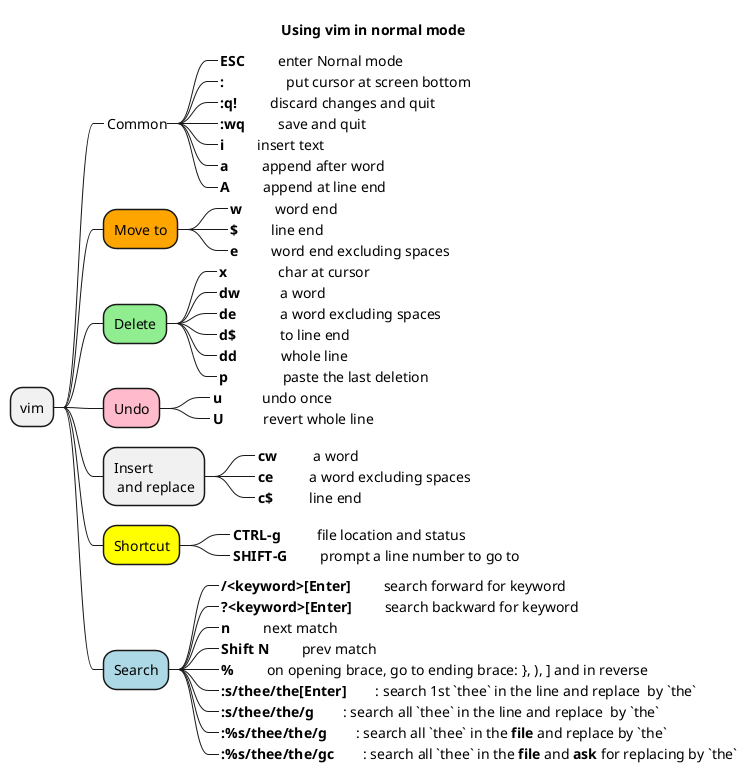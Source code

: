 @startmindmap
title Using vim in normal mode
* vim
**_ Common
***_ **ESC** \t enter Nornal mode
***_ **:** \t\t put cursor at screen bottom
***_ **:q!** \t discard changes and quit
***_ **:wq** \t save and quit
***_ **i**  \t insert text
***_ **a** \t append after word
***_ **A** \t append at line end

**[#Orange] Move to
***_ **w** \t word end
***_ **$** \t line end
***_ **e** \t word end excluding spaces

**[#lightgreen] Delete
***_ **x** \t      char at cursor
***_ **dw** \t   a word
***_ **de** \t    a word excluding spaces
***_ **d$** \t    to line end
***_ **dd** \t    whole line
***_ **p** \t       paste the last deletion

**[#FFBBCC]  Undo
***_ **u** \t   undo once
***_ **U** \t   revert whole line

** Insert \n and replace
***_ **cw** \t  a word
***_ **ce** \t  a word excluding spaces
***_ **c$** \t  line end

**[#yellow] Shortcut
***_ **CTRL-g** \t  file location and status
***_ **SHIFT-G** \t prompt a line number to go to

**[#lightblue] Search
***_ **/<keyword>[Enter]** \t search forward for keyword
***_ **?<keyword>[Enter]** \t search backward for keyword
***_ **n** \t next match
***_ **Shift N** \t prev match
***_ **%** \t on opening brace, go to ending brace: }, ), ] and in reverse
***_ **:s/thee/the[Enter]** \t: search 1st `thee` in the line and replace  by `the`
***_ **:s/thee/the/g** \t: search all `thee` in the line and replace  by `the`
***_ **:%s/thee/the/g** \t: search all `thee` in the **file** and replace by `the`
***_ **:%s/thee/the/gc** \t: search all `thee` in the **file** and **ask** for replacing by `the`

@endmindmap